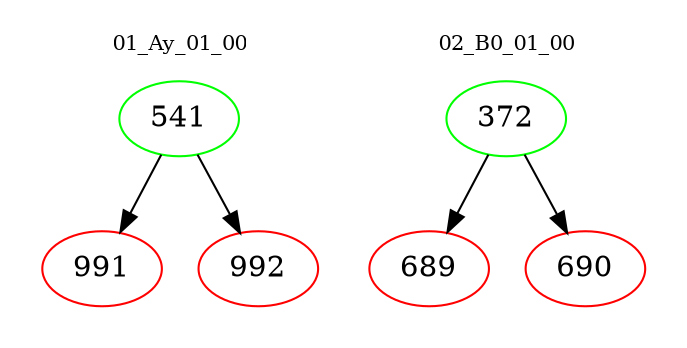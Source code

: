digraph{
subgraph cluster_0 {
color = white
label = "01_Ay_01_00";
fontsize=10;
T0_541 [label="541", color="green"]
T0_541 -> T0_991 [color="black"]
T0_991 [label="991", color="red"]
T0_541 -> T0_992 [color="black"]
T0_992 [label="992", color="red"]
}
subgraph cluster_1 {
color = white
label = "02_B0_01_00";
fontsize=10;
T1_372 [label="372", color="green"]
T1_372 -> T1_689 [color="black"]
T1_689 [label="689", color="red"]
T1_372 -> T1_690 [color="black"]
T1_690 [label="690", color="red"]
}
}
